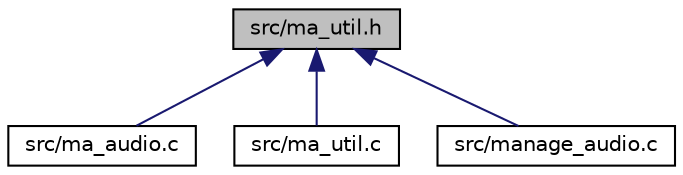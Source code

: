 digraph "src/ma_util.h"
{
  edge [fontname="Helvetica",fontsize="10",labelfontname="Helvetica",labelfontsize="10"];
  node [fontname="Helvetica",fontsize="10",shape=record];
  Node1 [label="src/ma_util.h",height=0.2,width=0.4,color="black", fillcolor="grey75", style="filled", fontcolor="black"];
  Node1 -> Node2 [dir="back",color="midnightblue",fontsize="10",style="solid",fontname="Helvetica"];
  Node2 [label="src/ma_audio.c",height=0.2,width=0.4,color="black", fillcolor="white", style="filled",URL="$ma__audio_8c.html",tooltip="The audio input processing section. It includes ADC handling and related computation. "];
  Node1 -> Node3 [dir="back",color="midnightblue",fontsize="10",style="solid",fontname="Helvetica"];
  Node3 [label="src/ma_util.c",height=0.2,width=0.4,color="black", fillcolor="white", style="filled",URL="$ma__util_8c.html",tooltip="Miscellaneous utility routines. "];
  Node1 -> Node4 [dir="back",color="midnightblue",fontsize="10",style="solid",fontname="Helvetica"];
  Node4 [label="src/manage_audio.c",height=0.2,width=0.4,color="black", fillcolor="white", style="filled",URL="$manage__audio_8c.html",tooltip="The main routines calling the logic functions. "];
}

